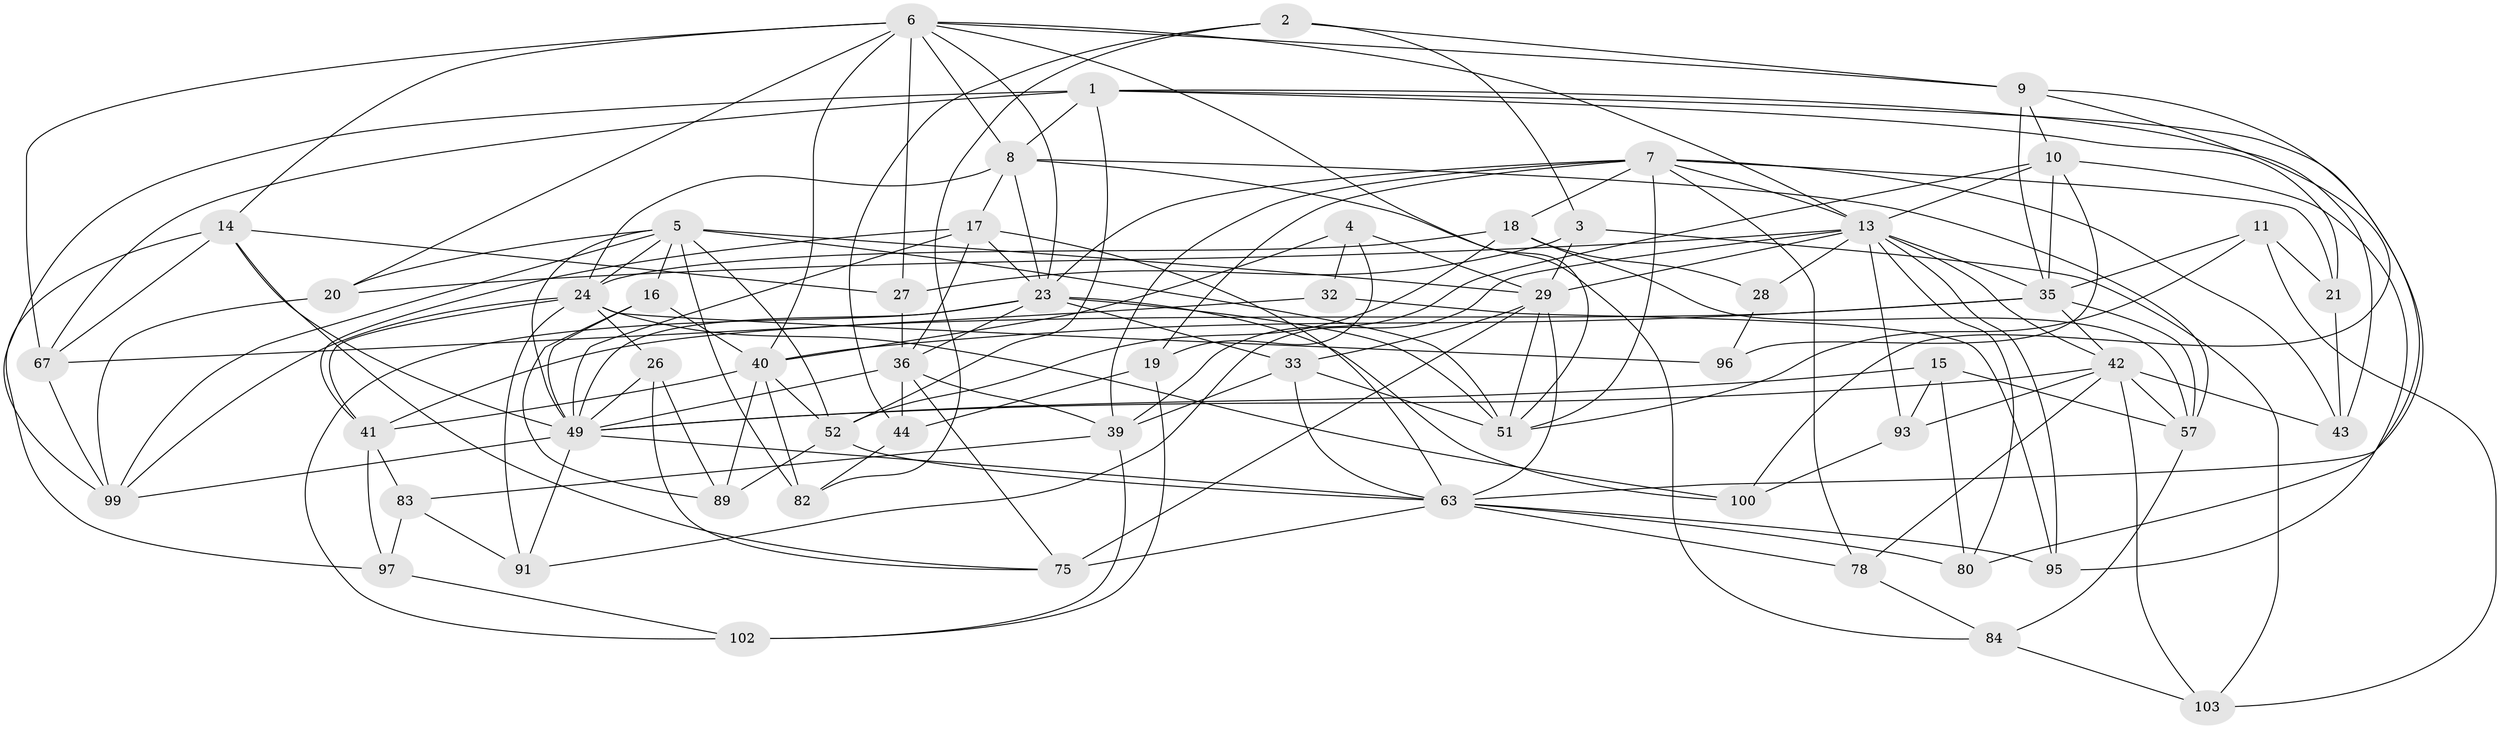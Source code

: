 // original degree distribution, {4: 1.0}
// Generated by graph-tools (version 1.1) at 2025/16/03/09/25 04:16:25]
// undirected, 58 vertices, 164 edges
graph export_dot {
graph [start="1"]
  node [color=gray90,style=filled];
  1 [super="+68+112"];
  2;
  3;
  4;
  5 [super="+114+22+38"];
  6 [super="+110+72"];
  7 [super="+46+74"];
  8 [super="+12+45"];
  9 [super="+55"];
  10 [super="+60"];
  11;
  13 [super="+54+25+90"];
  14 [super="+50"];
  15;
  16;
  17 [super="+58"];
  18 [super="+48"];
  19;
  20;
  21;
  23 [super="+116+30+31"];
  24 [super="+34"];
  26;
  27;
  28;
  29 [super="+47+61"];
  32;
  33 [super="+66"];
  35 [super="+73+86"];
  36 [super="+56+111"];
  39 [super="+92"];
  40 [super="+59"];
  41 [super="+70"];
  42 [super="+77"];
  43;
  44;
  49 [super="+106+104+101+88"];
  51 [super="+62+98"];
  52 [super="+76"];
  57 [super="+65"];
  63 [super="+64"];
  67 [super="+71"];
  75 [super="+94"];
  78;
  80;
  82;
  83;
  84;
  89;
  91;
  93;
  95;
  96;
  97;
  99 [super="+109"];
  100;
  102;
  103;
  1 -- 43;
  1 -- 21;
  1 -- 67;
  1 -- 80;
  1 -- 99;
  1 -- 52;
  1 -- 8 [weight=2];
  2 -- 3;
  2 -- 9;
  2 -- 44;
  2 -- 82;
  3 -- 27;
  3 -- 103;
  3 -- 29;
  4 -- 32;
  4 -- 19;
  4 -- 40;
  4 -- 29;
  5 -- 16;
  5 -- 52;
  5 -- 29 [weight=2];
  5 -- 82;
  5 -- 51;
  5 -- 20;
  5 -- 24;
  5 -- 49;
  5 -- 99;
  6 -- 40;
  6 -- 14;
  6 -- 23;
  6 -- 67;
  6 -- 20;
  6 -- 8;
  6 -- 27;
  6 -- 51;
  6 -- 9;
  6 -- 13;
  7 -- 19;
  7 -- 51;
  7 -- 18 [weight=2];
  7 -- 43;
  7 -- 23;
  7 -- 21;
  7 -- 39;
  7 -- 78;
  7 -- 13;
  8 -- 57;
  8 -- 24;
  8 -- 17;
  8 -- 84;
  8 -- 23;
  9 -- 100;
  9 -- 10;
  9 -- 35;
  9 -- 63;
  10 -- 96;
  10 -- 95;
  10 -- 35;
  10 -- 13;
  10 -- 39;
  11 -- 21;
  11 -- 35;
  11 -- 103;
  11 -- 51;
  13 -- 28 [weight=2];
  13 -- 29 [weight=2];
  13 -- 80;
  13 -- 20;
  13 -- 91;
  13 -- 35;
  13 -- 93;
  13 -- 42;
  13 -- 95;
  14 -- 27;
  14 -- 67;
  14 -- 97;
  14 -- 75;
  14 -- 49;
  15 -- 80;
  15 -- 57;
  15 -- 93;
  15 -- 49;
  16 -- 40;
  16 -- 89;
  16 -- 49;
  17 -- 36;
  17 -- 23;
  17 -- 63;
  17 -- 49;
  17 -- 41;
  18 -- 28;
  18 -- 57;
  18 -- 52;
  18 -- 24;
  19 -- 102;
  19 -- 44;
  20 -- 99;
  21 -- 43;
  23 -- 100;
  23 -- 49;
  23 -- 51;
  23 -- 33;
  23 -- 36;
  23 -- 102;
  24 -- 100;
  24 -- 99;
  24 -- 96 [weight=2];
  24 -- 41;
  24 -- 26;
  24 -- 91;
  26 -- 75;
  26 -- 89;
  26 -- 49;
  27 -- 36;
  28 -- 96;
  29 -- 33;
  29 -- 75;
  29 -- 63;
  29 -- 51;
  32 -- 95;
  32 -- 67 [weight=2];
  33 -- 51 [weight=2];
  33 -- 63;
  33 -- 39;
  35 -- 42;
  35 -- 57;
  35 -- 41;
  35 -- 40;
  36 -- 75 [weight=2];
  36 -- 44;
  36 -- 49;
  36 -- 39;
  39 -- 83;
  39 -- 102;
  40 -- 52;
  40 -- 89;
  40 -- 82;
  40 -- 41;
  41 -- 83;
  41 -- 97;
  42 -- 93;
  42 -- 57;
  42 -- 49;
  42 -- 103;
  42 -- 43;
  42 -- 78;
  44 -- 82;
  49 -- 99;
  49 -- 91;
  49 -- 63;
  52 -- 63;
  52 -- 89;
  57 -- 84;
  63 -- 78;
  63 -- 75;
  63 -- 80;
  63 -- 95;
  67 -- 99;
  78 -- 84;
  83 -- 91;
  83 -- 97;
  84 -- 103;
  93 -- 100;
  97 -- 102;
}
